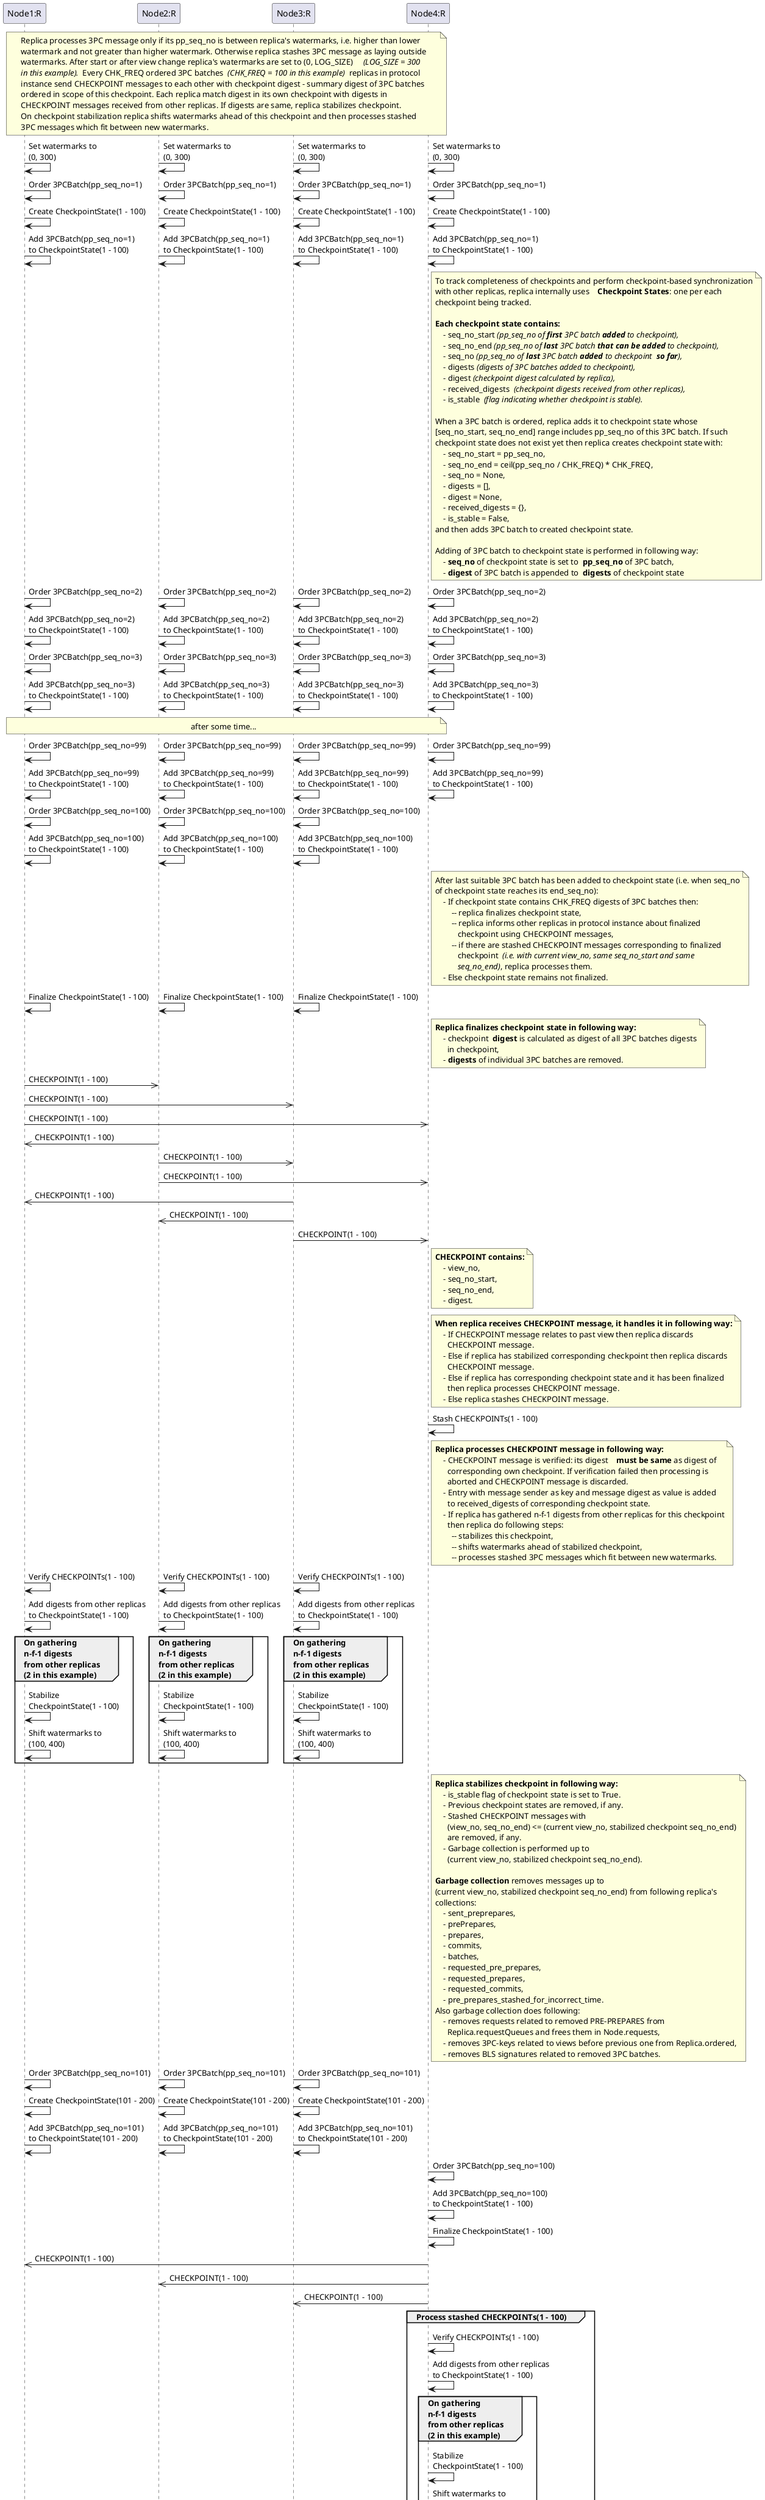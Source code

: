 @startuml
!pragma teoz true
hide footbox

participant "Node1:R" as Node1
participant "Node2:R" as Node2
participant "Node3:R" as Node3
participant "Node4:R" as Node4

note over Node1, Node4
    Replica processes 3PC message only if its pp_seq_no is between replica's watermarks, i.e. higher than lower
    watermark and not greater than higher watermark. Otherwise replica stashes 3PC message as laying outside
    watermarks. After start or after view change replica's watermarks are set to (0, LOG_SIZE)     <i>(LOG_SIZE = 300
    <i>in this example).</i>  Every CHK_FREQ ordered 3PC batches  <i>(CHK_FREQ = 100 in this example)</i>  replicas in protocol
    instance send CHECKPOINT messages to each other with checkpoint digest - summary digest of 3PC batches
    ordered in scope of this checkpoint. Each replica match digest in its own checkpoint with digests in
    CHECKPOINT messages received from other replicas. If digests are same, replica stabilizes checkpoint.
    On checkpoint stabilization replica shifts watermarks ahead of this checkpoint and then processes stashed
    3PC messages which fit between new watermarks.
end note

Node1 -> Node1: Set watermarks to\n(0, 300)
& Node2 -> Node2: Set watermarks to\n(0, 300)
& Node3 -> Node3: Set watermarks to\n(0, 300)
& Node4 -> Node4: Set watermarks to\n(0, 300)

Node1 -> Node1: Order 3PCBatch(pp_seq_no=1)
& Node2 -> Node2: Order 3PCBatch(pp_seq_no=1)
& Node3 -> Node3: Order 3PCBatch(pp_seq_no=1)
& Node4 -> Node4: Order 3PCBatch(pp_seq_no=1)

Node1 -> Node1: Create CheckpointState(1 - 100)
& Node2 -> Node2: Create CheckpointState(1 - 100)
& Node3 -> Node3: Create CheckpointState(1 - 100)
& Node4 -> Node4: Create CheckpointState(1 - 100)

Node1 -> Node1: Add 3PCBatch(pp_seq_no=1)\nto CheckpointState(1 - 100)
& Node2 -> Node2: Add 3PCBatch(pp_seq_no=1)\nto CheckpointState(1 - 100)
& Node3 -> Node3: Add 3PCBatch(pp_seq_no=1)\nto CheckpointState(1 - 100)
& Node4 -> Node4: Add 3PCBatch(pp_seq_no=1)\nto CheckpointState(1 - 100)

note right of Node4
    To track completeness of checkpoints and perform checkpoint-based synchronization
    with other replicas, replica internally uses    <b>Checkpoint States</b>: one per each
    checkpoint being tracked.

    <b>Each checkpoint state contains:
        - seq_no_start <i>(pp_seq_no of <b>first</b> 3PC batch <b>added</b> to checkpoint),
        - seq_no_end <i>(pp_seq_no of <b>last</b> 3PC batch <b>that can be added</b> to checkpoint),
        - seq_no <i>(pp_seq_no of <b>last</b> 3PC batch <b>added</b> to checkpoint  <b>so far</b>),
        - digests <i>(digests of 3PC batches added to checkpoint),
        - digest <i>(checkpoint digest calculated by replica),
        - received_digests  <i>(checkpoint digests received from other replicas),
        - is_stable  <i>(flag indicating whether checkpoint is stable).

    When a 3PC batch is ordered, replica adds it to checkpoint state whose
    [seq_no_start, seq_no_end] range includes pp_seq_no of this 3PC batch. If such
    checkpoint state does not exist yet then replica creates checkpoint state with:
        - seq_no_start = pp_seq_no,
        - seq_no_end = ceil(pp_seq_no / CHK_FREQ) * CHK_FREQ,
        - seq_no = None,
        - digests = [],
        - digest = None,
        - received_digests = {},
        - is_stable = False,
    and then adds 3PC batch to created checkpoint state.

    Adding of 3PC batch to checkpoint state is performed in following way:
        - <b>seq_no</b> of checkpoint state is set to  <b>pp_seq_no</b> of 3PC batch,
        - <b>digest</b> of 3PC batch is appended to  <b>digests</b> of checkpoint state
end note

Node1 -> Node1: Order 3PCBatch(pp_seq_no=2)
& Node2 -> Node2: Order 3PCBatch(pp_seq_no=2)
& Node3 -> Node3: Order 3PCBatch(pp_seq_no=2)
& Node4 -> Node4: Order 3PCBatch(pp_seq_no=2)

Node1 -> Node1: Add 3PCBatch(pp_seq_no=2)\nto CheckpointState(1 - 100)
& Node2 -> Node2: Add 3PCBatch(pp_seq_no=2)\nto CheckpointState(1 - 100)
& Node3 -> Node3: Add 3PCBatch(pp_seq_no=2)\nto CheckpointState(1 - 100)
& Node4 -> Node4: Add 3PCBatch(pp_seq_no=2)\nto CheckpointState(1 - 100)

Node1 -> Node1: Order 3PCBatch(pp_seq_no=3)
& Node2 -> Node2: Order 3PCBatch(pp_seq_no=3)
& Node3 -> Node3: Order 3PCBatch(pp_seq_no=3)
& Node4 -> Node4: Order 3PCBatch(pp_seq_no=3)

Node1 -> Node1: Add 3PCBatch(pp_seq_no=3)\nto CheckpointState(1 - 100)
& Node2 -> Node2: Add 3PCBatch(pp_seq_no=3)\nto CheckpointState(1 - 100)
& Node3 -> Node3: Add 3PCBatch(pp_seq_no=3)\nto CheckpointState(1 - 100)
& Node4 -> Node4: Add 3PCBatch(pp_seq_no=3)\nto CheckpointState(1 - 100)

note over Node1, Node4
    after some time...
end note

Node1 -> Node1: Order 3PCBatch(pp_seq_no=99)
& Node2 -> Node2: Order 3PCBatch(pp_seq_no=99)
& Node3 -> Node3: Order 3PCBatch(pp_seq_no=99)
& Node4 -> Node4: Order 3PCBatch(pp_seq_no=99)

Node1 -> Node1: Add 3PCBatch(pp_seq_no=99)\nto CheckpointState(1 - 100)
& Node2 -> Node2: Add 3PCBatch(pp_seq_no=99)\nto CheckpointState(1 - 100)
& Node3 -> Node3: Add 3PCBatch(pp_seq_no=99)\nto CheckpointState(1 - 100)
& Node4 -> Node4: Add 3PCBatch(pp_seq_no=99)\nto CheckpointState(1 - 100)

Node1 -> Node1: Order 3PCBatch(pp_seq_no=100)
& Node2 -> Node2: Order 3PCBatch(pp_seq_no=100)
& Node3 -> Node3: Order 3PCBatch(pp_seq_no=100)

Node1 -> Node1: Add 3PCBatch(pp_seq_no=100)\nto CheckpointState(1 - 100)
& Node2 -> Node2: Add 3PCBatch(pp_seq_no=100)\nto CheckpointState(1 - 100)
& Node3 -> Node3: Add 3PCBatch(pp_seq_no=100)\nto CheckpointState(1 - 100)

note right of Node4
    After last suitable 3PC batch has been added to checkpoint state (i.e. when seq_no
    of checkpoint state reaches its end_seq_no):
        - If checkpoint state contains CHK_FREQ digests of 3PC batches then:
            -- replica finalizes checkpoint state,
            -- replica informs other replicas in protocol instance about finalized
               checkpoint using CHECKPOINT messages,
            -- if there are stashed CHECKPOINT messages corresponding to finalized
               checkpoint  <i>(i.e. with current view_no, same seq_no_start and same
               <i>seq_no_end)</i>, replica processes them.
        - Else checkpoint state remains not finalized.
end note

Node1 -> Node1: Finalize CheckpointState(1 - 100)
& Node2 -> Node2: Finalize CheckpointState(1 - 100)
& Node3 -> Node3: Finalize CheckpointState(1 - 100)

note right of Node4
    <b>Replica finalizes checkpoint state in following way:
        - checkpoint  <b>digest</b> is calculated as digest of all 3PC batches digests
          in checkpoint,
        - <b>digests</b> of individual 3PC batches are removed.
end note

Node1 ->> Node2: CHECKPOINT(1 - 100)
Node1 ->> Node3: CHECKPOINT(1 - 100)
Node1 ->> Node4: CHECKPOINT(1 - 100)

Node2 ->> Node1: CHECKPOINT(1 - 100)
Node2 ->> Node3: CHECKPOINT(1 - 100)
Node2 ->> Node4: CHECKPOINT(1 - 100)

Node3 ->> Node1: CHECKPOINT(1 - 100)
Node3 ->> Node2: CHECKPOINT(1 - 100)
Node3 ->> Node4: CHECKPOINT(1 - 100)

note right of Node4
    <b>CHECKPOINT contains:
        - view_no,
        - seq_no_start,
        - seq_no_end,
        - digest.
end note

note right of Node4
    <b>When replica receives CHECKPOINT message, it handles it in following way:
        - If CHECKPOINT message relates to past view then replica discards
          CHECKPOINT message.
        - Else if replica has stabilized corresponding checkpoint then replica discards
          CHECKPOINT message.
        - Else if replica has corresponding checkpoint state and it has been finalized
          then replica processes CHECKPOINT message.
        - Else replica stashes CHECKPOINT message.
end note

Node4 -> Node4: Stash CHECKPOINTs(1 - 100)

note right of Node4
    <b>Replica processes CHECKPOINT message in following way:
        - CHECKPOINT message is verified: its digest    <b>must be same</b> as digest of
          corresponding own checkpoint. If verification failed then processing is
          aborted and CHECKPOINT message is discarded.
        - Entry with message sender as key and message digest as value is added
          to received_digests of corresponding checkpoint state.
        - If replica has gathered n-f-1 digests from other replicas for this checkpoint
          then replica do following steps:
            -- stabilizes this checkpoint,
            -- shifts watermarks ahead of stabilized checkpoint,
            -- processes stashed 3PC messages which fit between new watermarks.
end note

Node1 -> Node1: Verify CHECKPOINTs(1 - 100)
& Node2 -> Node2: Verify CHECKPOINTs(1 - 100)
& Node3 -> Node3: Verify CHECKPOINTs(1 - 100)

Node1 -> Node1: Add digests from other replicas\nto CheckpointState(1 - 100)
& Node2 -> Node2: Add digests from other replicas\nto CheckpointState(1 - 100)
& Node3 -> Node3: Add digests from other replicas\nto CheckpointState(1 - 100)

group On gathering\nn-f-1 digests\nfrom other replicas\n(2 in this example)
    Node1 -> Node1: Stabilize\nCheckpointState(1 - 100)
    Node1 -> Node1: Shift watermarks to\n(100, 400)
end group
& group On gathering\nn-f-1 digests\nfrom other replicas\n(2 in this example)
    Node2 -> Node2: Stabilize\nCheckpointState(1 - 100)
    Node2 -> Node2: Shift watermarks to\n(100, 400)
end group
& group On gathering\nn-f-1 digests\nfrom other replicas\n(2 in this example)
    Node3 -> Node3: Stabilize\nCheckpointState(1 - 100)
    Node3 -> Node3: Shift watermarks to\n(100, 400)
end group

note right of Node4
    <b>Replica stabilizes checkpoint in following way:
        - is_stable flag of checkpoint state is set to True.
        - Previous checkpoint states are removed, if any.
        - Stashed CHECKPOINT messages with
          (view_no, seq_no_end) <= (current view_no, stabilized checkpoint seq_no_end)
          are removed, if any.
        - Garbage collection is performed up to
          (current view_no, stabilized checkpoint seq_no_end).

    <b>Garbage collection</b> removes messages up to
    (current view_no, stabilized checkpoint seq_no_end) from following replica's
    collections:
        - sent_preprepares,
        - prePrepares,
        - prepares,
        - commits,
        - batches,
        - requested_pre_prepares,
        - requested_prepares,
        - requested_commits,
        - pre_prepares_stashed_for_incorrect_time.
    Also garbage collection does following:
        - removes requests related to removed PRE-PREPARES from
          Replica.requestQueues and frees them in Node.requests,
        - removes 3PC-keys related to views before previous one from Replica.ordered,
        - removes BLS signatures related to removed 3PC batches.
end note

Node1 -> Node1: Order 3PCBatch(pp_seq_no=101)
& Node2 -> Node2: Order 3PCBatch(pp_seq_no=101)
& Node3 -> Node3: Order 3PCBatch(pp_seq_no=101)

Node1 -> Node1: Create CheckpointState(101 - 200)
& Node2 -> Node2: Create CheckpointState(101 - 200)
& Node3 -> Node3: Create CheckpointState(101 - 200)

Node1 -> Node1: Add 3PCBatch(pp_seq_no=101)\nto CheckpointState(101 - 200)
& Node2 -> Node2: Add 3PCBatch(pp_seq_no=101)\nto CheckpointState(101 - 200)
& Node3 -> Node3: Add 3PCBatch(pp_seq_no=101)\nto CheckpointState(101 - 200)

Node4 -> Node4: Order 3PCBatch(pp_seq_no=100)

Node4 -> Node4: Add 3PCBatch(pp_seq_no=100)\nto CheckpointState(1 - 100)

Node4 -> Node4: Finalize CheckpointState(1 - 100)

Node4 ->> Node1: CHECKPOINT(1 - 100)
Node4 ->> Node2: CHECKPOINT(1 - 100)
Node4 ->> Node3: CHECKPOINT(1 - 100)

group Process stashed CHECKPOINTs(1 - 100)
    Node4 -> Node4: Verify CHECKPOINTs(1 - 100)

    Node4 -> Node4: Add digests from other replicas\nto CheckpointState(1 - 100)

    group On gathering\nn-f-1 digests\nfrom other replicas\n(2 in this example)
        Node4 -> Node4: Stabilize\nCheckpointState(1 - 100)
        Node4 -> Node4: Shift watermarks to\n(100, 400)
    end group
end group

Node1 -> Node1: Discard CHECKPOINT(1 - 100)\nas already stable
& Node2 -> Node2: Discard CHECKPOINT(1 - 100)\nas already stable
& Node3 -> Node3: Discard CHECKPOINT(1 - 100)\nas already stable

Node4 -> Node4: Order 3PCBatch(pp_seq_no=101)

Node4 -> Node4: Create CheckpointState(101 - 200)

Node4 -> Node4: Add 3PCBatch(pp_seq_no=101)\nto CheckpointState(101 - 200)

Node1 -> Node1: Order 3PCBatch(pp_seq_no=102)
& Node2 -> Node2: Order 3PCBatch(pp_seq_no=102)
& Node3 -> Node3: Order 3PCBatch(pp_seq_no=102)
& Node4 -> Node4: Order 3PCBatch(pp_seq_no=102)

Node1 -> Node1: Add 3PCBatch(pp_seq_no=102)\nto CheckpointState(101 - 200)
& Node2 -> Node2: Add 3PCBatch(pp_seq_no=102)\nto CheckpointState(101 - 200)
& Node3 -> Node3: Add 3PCBatch(pp_seq_no=102)\nto CheckpointState(101 - 200)
& Node4 -> Node4: Add 3PCBatch(pp_seq_no=102)\nto CheckpointState(101 - 200)

@enduml
